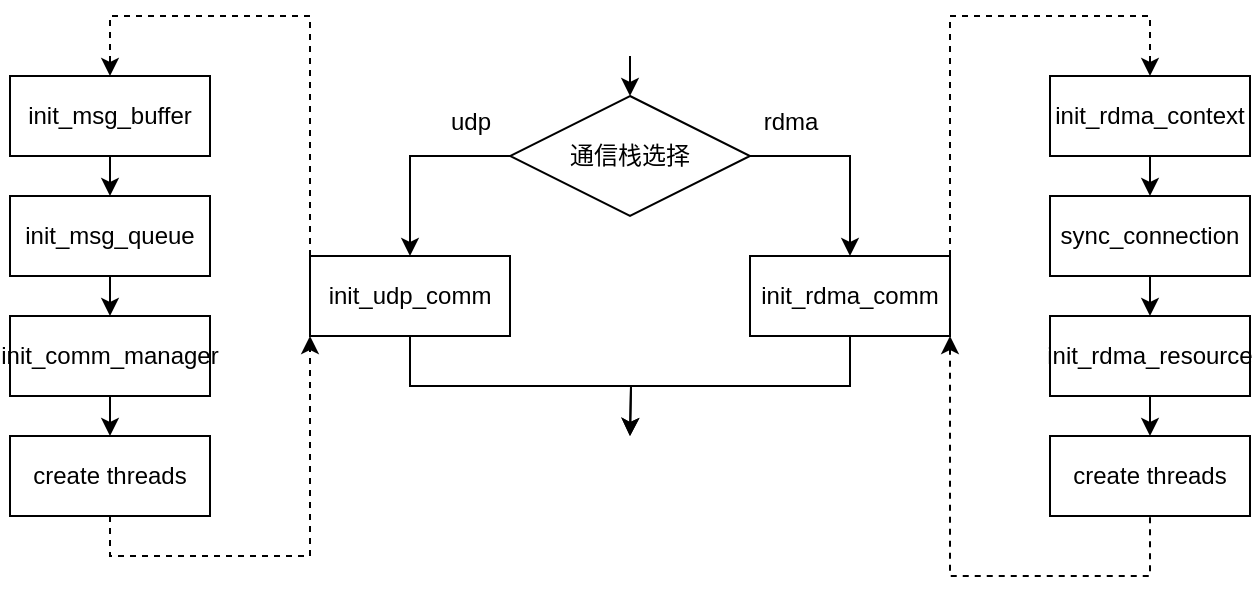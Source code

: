 <mxfile version="26.0.16">
  <diagram name="第 1 页" id="Cy5_WnsKInxFiqPtky8y">
    <mxGraphModel dx="1615" dy="977" grid="1" gridSize="10" guides="1" tooltips="1" connect="1" arrows="1" fold="1" page="1" pageScale="1" pageWidth="827" pageHeight="1169" math="0" shadow="0">
      <root>
        <mxCell id="0" />
        <mxCell id="1" parent="0" />
        <mxCell id="7GetA9RN6Dq26HbqB_Ch-4" style="edgeStyle=orthogonalEdgeStyle;rounded=0;orthogonalLoop=1;jettySize=auto;html=1;exitX=0;exitY=0.5;exitDx=0;exitDy=0;entryX=0.5;entryY=0;entryDx=0;entryDy=0;" edge="1" parent="1" source="7GetA9RN6Dq26HbqB_Ch-1" target="7GetA9RN6Dq26HbqB_Ch-2">
          <mxGeometry relative="1" as="geometry" />
        </mxCell>
        <mxCell id="7GetA9RN6Dq26HbqB_Ch-5" style="edgeStyle=orthogonalEdgeStyle;rounded=0;orthogonalLoop=1;jettySize=auto;html=1;exitX=1;exitY=0.5;exitDx=0;exitDy=0;entryX=0.5;entryY=0;entryDx=0;entryDy=0;" edge="1" parent="1" source="7GetA9RN6Dq26HbqB_Ch-1" target="7GetA9RN6Dq26HbqB_Ch-3">
          <mxGeometry relative="1" as="geometry" />
        </mxCell>
        <mxCell id="7GetA9RN6Dq26HbqB_Ch-1" value="通信栈选择" style="rhombus;whiteSpace=wrap;html=1;" vertex="1" parent="1">
          <mxGeometry x="380" y="320" width="120" height="60" as="geometry" />
        </mxCell>
        <mxCell id="7GetA9RN6Dq26HbqB_Ch-26" style="edgeStyle=orthogonalEdgeStyle;rounded=0;orthogonalLoop=1;jettySize=auto;html=1;exitX=0;exitY=0;exitDx=0;exitDy=0;entryX=0.5;entryY=0;entryDx=0;entryDy=0;dashed=1;" edge="1" parent="1" source="7GetA9RN6Dq26HbqB_Ch-2" target="7GetA9RN6Dq26HbqB_Ch-20">
          <mxGeometry relative="1" as="geometry">
            <Array as="points">
              <mxPoint x="280" y="280" />
              <mxPoint x="180" y="280" />
            </Array>
          </mxGeometry>
        </mxCell>
        <mxCell id="7GetA9RN6Dq26HbqB_Ch-32" style="edgeStyle=orthogonalEdgeStyle;rounded=0;orthogonalLoop=1;jettySize=auto;html=1;exitX=0.5;exitY=1;exitDx=0;exitDy=0;" edge="1" parent="1" source="7GetA9RN6Dq26HbqB_Ch-2">
          <mxGeometry relative="1" as="geometry">
            <mxPoint x="440" y="490" as="targetPoint" />
          </mxGeometry>
        </mxCell>
        <mxCell id="7GetA9RN6Dq26HbqB_Ch-2" value="init_udp_comm" style="rounded=0;whiteSpace=wrap;html=1;" vertex="1" parent="1">
          <mxGeometry x="280" y="400" width="100" height="40" as="geometry" />
        </mxCell>
        <mxCell id="7GetA9RN6Dq26HbqB_Ch-33" style="edgeStyle=orthogonalEdgeStyle;rounded=0;orthogonalLoop=1;jettySize=auto;html=1;exitX=0.5;exitY=1;exitDx=0;exitDy=0;" edge="1" parent="1" source="7GetA9RN6Dq26HbqB_Ch-3">
          <mxGeometry relative="1" as="geometry">
            <mxPoint x="440" y="490" as="targetPoint" />
          </mxGeometry>
        </mxCell>
        <mxCell id="7GetA9RN6Dq26HbqB_Ch-3" value="init_rdma_comm" style="rounded=0;whiteSpace=wrap;html=1;" vertex="1" parent="1">
          <mxGeometry x="500" y="400" width="100" height="40" as="geometry" />
        </mxCell>
        <mxCell id="7GetA9RN6Dq26HbqB_Ch-6" value="udp" style="text;html=1;align=center;verticalAlign=middle;resizable=0;points=[];autosize=1;strokeColor=none;fillColor=none;" vertex="1" parent="1">
          <mxGeometry x="340" y="318" width="40" height="30" as="geometry" />
        </mxCell>
        <mxCell id="7GetA9RN6Dq26HbqB_Ch-7" value="rdma" style="text;html=1;align=center;verticalAlign=middle;resizable=0;points=[];autosize=1;strokeColor=none;fillColor=none;" vertex="1" parent="1">
          <mxGeometry x="495" y="318" width="50" height="30" as="geometry" />
        </mxCell>
        <mxCell id="7GetA9RN6Dq26HbqB_Ch-8" value="" style="endArrow=classic;html=1;rounded=0;entryX=0.5;entryY=0;entryDx=0;entryDy=0;" edge="1" parent="1" target="7GetA9RN6Dq26HbqB_Ch-1">
          <mxGeometry width="50" height="50" relative="1" as="geometry">
            <mxPoint x="440" y="300" as="sourcePoint" />
            <mxPoint x="530" y="260" as="targetPoint" />
          </mxGeometry>
        </mxCell>
        <mxCell id="7GetA9RN6Dq26HbqB_Ch-10" value="init_rdma_context" style="rounded=0;whiteSpace=wrap;html=1;" vertex="1" parent="1">
          <mxGeometry x="650" y="310" width="100" height="40" as="geometry" />
        </mxCell>
        <mxCell id="7GetA9RN6Dq26HbqB_Ch-18" style="edgeStyle=orthogonalEdgeStyle;rounded=0;orthogonalLoop=1;jettySize=auto;html=1;exitX=0.5;exitY=1;exitDx=0;exitDy=0;entryX=0.5;entryY=0;entryDx=0;entryDy=0;" edge="1" parent="1" source="7GetA9RN6Dq26HbqB_Ch-11" target="7GetA9RN6Dq26HbqB_Ch-12">
          <mxGeometry relative="1" as="geometry" />
        </mxCell>
        <mxCell id="7GetA9RN6Dq26HbqB_Ch-11" value="sync_connection" style="rounded=0;whiteSpace=wrap;html=1;" vertex="1" parent="1">
          <mxGeometry x="650" y="370" width="100" height="40" as="geometry" />
        </mxCell>
        <mxCell id="7GetA9RN6Dq26HbqB_Ch-19" style="edgeStyle=orthogonalEdgeStyle;rounded=0;orthogonalLoop=1;jettySize=auto;html=1;exitX=0.5;exitY=1;exitDx=0;exitDy=0;entryX=0.5;entryY=0;entryDx=0;entryDy=0;" edge="1" parent="1" source="7GetA9RN6Dq26HbqB_Ch-12" target="7GetA9RN6Dq26HbqB_Ch-13">
          <mxGeometry relative="1" as="geometry" />
        </mxCell>
        <mxCell id="7GetA9RN6Dq26HbqB_Ch-12" value="init_rdma_resource" style="rounded=0;whiteSpace=wrap;html=1;" vertex="1" parent="1">
          <mxGeometry x="650" y="430" width="100" height="40" as="geometry" />
        </mxCell>
        <mxCell id="7GetA9RN6Dq26HbqB_Ch-13" value="create threads" style="rounded=0;whiteSpace=wrap;html=1;" vertex="1" parent="1">
          <mxGeometry x="650" y="490" width="100" height="40" as="geometry" />
        </mxCell>
        <mxCell id="7GetA9RN6Dq26HbqB_Ch-15" value="" style="endArrow=classic;html=1;rounded=0;entryX=0.5;entryY=0;entryDx=0;entryDy=0;dashed=1;" edge="1" parent="1" target="7GetA9RN6Dq26HbqB_Ch-10">
          <mxGeometry width="50" height="50" relative="1" as="geometry">
            <mxPoint x="600" y="400" as="sourcePoint" />
            <mxPoint x="650" y="350" as="targetPoint" />
            <Array as="points">
              <mxPoint x="600" y="280" />
              <mxPoint x="700" y="280" />
            </Array>
          </mxGeometry>
        </mxCell>
        <mxCell id="7GetA9RN6Dq26HbqB_Ch-16" value="" style="endArrow=none;html=1;rounded=0;exitX=1;exitY=1;exitDx=0;exitDy=0;dashed=1;startArrow=classic;startFill=1;entryX=0.5;entryY=1;entryDx=0;entryDy=0;" edge="1" parent="1" source="7GetA9RN6Dq26HbqB_Ch-3" target="7GetA9RN6Dq26HbqB_Ch-13">
          <mxGeometry width="50" height="50" relative="1" as="geometry">
            <mxPoint x="640" y="640" as="sourcePoint" />
            <mxPoint x="650" y="530" as="targetPoint" />
            <Array as="points">
              <mxPoint x="600" y="560" />
              <mxPoint x="700" y="560" />
            </Array>
          </mxGeometry>
        </mxCell>
        <mxCell id="7GetA9RN6Dq26HbqB_Ch-17" value="" style="endArrow=classic;html=1;rounded=0;exitX=0.5;exitY=1;exitDx=0;exitDy=0;" edge="1" parent="1" source="7GetA9RN6Dq26HbqB_Ch-10">
          <mxGeometry width="50" height="50" relative="1" as="geometry">
            <mxPoint x="650" y="630" as="sourcePoint" />
            <mxPoint x="700" y="370" as="targetPoint" />
          </mxGeometry>
        </mxCell>
        <mxCell id="7GetA9RN6Dq26HbqB_Ch-27" style="edgeStyle=orthogonalEdgeStyle;rounded=0;orthogonalLoop=1;jettySize=auto;html=1;exitX=0.5;exitY=1;exitDx=0;exitDy=0;entryX=0.5;entryY=0;entryDx=0;entryDy=0;" edge="1" parent="1" source="7GetA9RN6Dq26HbqB_Ch-20" target="7GetA9RN6Dq26HbqB_Ch-21">
          <mxGeometry relative="1" as="geometry" />
        </mxCell>
        <mxCell id="7GetA9RN6Dq26HbqB_Ch-20" value="init_msg_buffer" style="rounded=0;whiteSpace=wrap;html=1;" vertex="1" parent="1">
          <mxGeometry x="130" y="310" width="100" height="40" as="geometry" />
        </mxCell>
        <mxCell id="7GetA9RN6Dq26HbqB_Ch-28" style="edgeStyle=orthogonalEdgeStyle;rounded=0;orthogonalLoop=1;jettySize=auto;html=1;exitX=0.5;exitY=1;exitDx=0;exitDy=0;entryX=0.5;entryY=0;entryDx=0;entryDy=0;" edge="1" parent="1" source="7GetA9RN6Dq26HbqB_Ch-21" target="7GetA9RN6Dq26HbqB_Ch-22">
          <mxGeometry relative="1" as="geometry" />
        </mxCell>
        <mxCell id="7GetA9RN6Dq26HbqB_Ch-21" value="init_msg_queue" style="rounded=0;whiteSpace=wrap;html=1;" vertex="1" parent="1">
          <mxGeometry x="130" y="370" width="100" height="40" as="geometry" />
        </mxCell>
        <mxCell id="7GetA9RN6Dq26HbqB_Ch-29" style="edgeStyle=orthogonalEdgeStyle;rounded=0;orthogonalLoop=1;jettySize=auto;html=1;exitX=0.5;exitY=1;exitDx=0;exitDy=0;entryX=0.5;entryY=0;entryDx=0;entryDy=0;" edge="1" parent="1" source="7GetA9RN6Dq26HbqB_Ch-22" target="7GetA9RN6Dq26HbqB_Ch-23">
          <mxGeometry relative="1" as="geometry" />
        </mxCell>
        <mxCell id="7GetA9RN6Dq26HbqB_Ch-22" value="init_comm_manager" style="rounded=0;whiteSpace=wrap;html=1;" vertex="1" parent="1">
          <mxGeometry x="130" y="430" width="100" height="40" as="geometry" />
        </mxCell>
        <mxCell id="7GetA9RN6Dq26HbqB_Ch-30" style="edgeStyle=orthogonalEdgeStyle;rounded=0;orthogonalLoop=1;jettySize=auto;html=1;exitX=0.5;exitY=1;exitDx=0;exitDy=0;entryX=0;entryY=1;entryDx=0;entryDy=0;dashed=1;" edge="1" parent="1" source="7GetA9RN6Dq26HbqB_Ch-23" target="7GetA9RN6Dq26HbqB_Ch-2">
          <mxGeometry relative="1" as="geometry" />
        </mxCell>
        <mxCell id="7GetA9RN6Dq26HbqB_Ch-23" value="create threads" style="rounded=0;whiteSpace=wrap;html=1;" vertex="1" parent="1">
          <mxGeometry x="130" y="490" width="100" height="40" as="geometry" />
        </mxCell>
      </root>
    </mxGraphModel>
  </diagram>
</mxfile>
